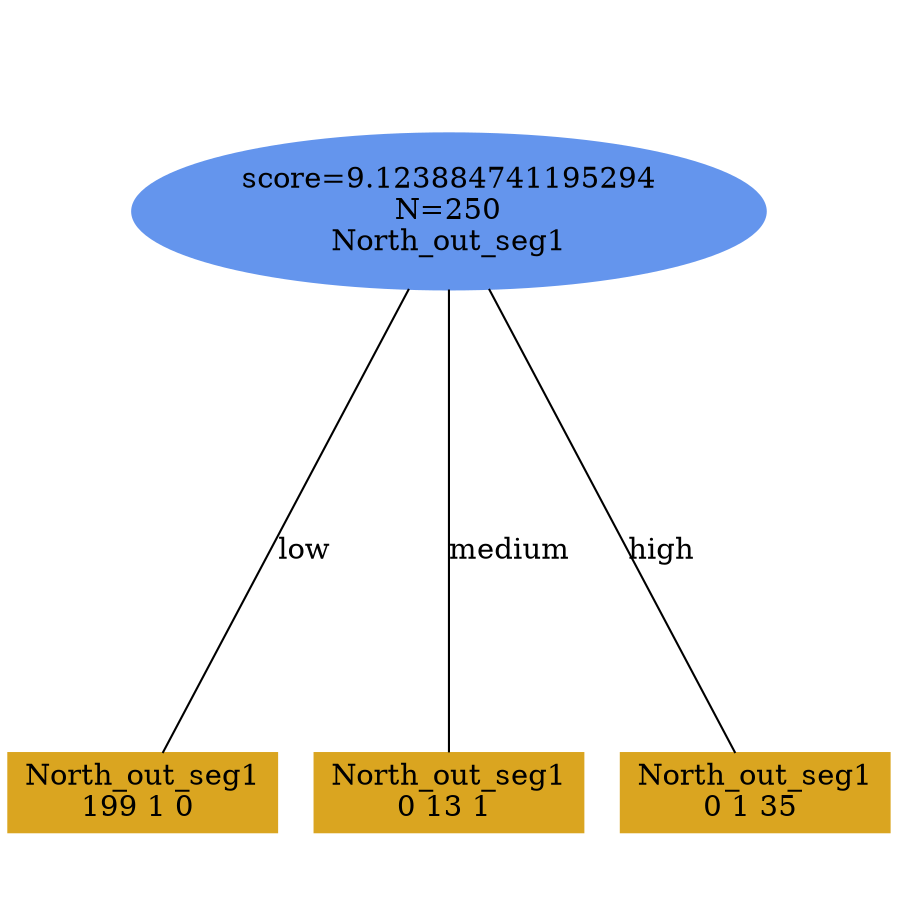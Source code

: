 digraph "DD" {
size = "7.5,10"
ratio=1.0;
center = true;
edge [dir = none];
{ rank = same; node [shape=ellipse, style=filled, color=cornflowerblue];"5544" [label="score=9.123884741195294\nN=250\nNorth_out_seg1"];}
{ rank = same; node [shape=box, style=filled, color=goldenrod];"5545" [label="North_out_seg1\n199 1 0 "];}
{ rank = same; node [shape=box, style=filled, color=goldenrod];"5546" [label="North_out_seg1\n0 13 1 "];}
{ rank = same; node [shape=box, style=filled, color=goldenrod];"5547" [label="North_out_seg1\n0 1 35 "];}
"5544" -> "5545" [label = "low"];
"5544" -> "5546" [label = "medium"];
"5544" -> "5547" [label = "high"];

}